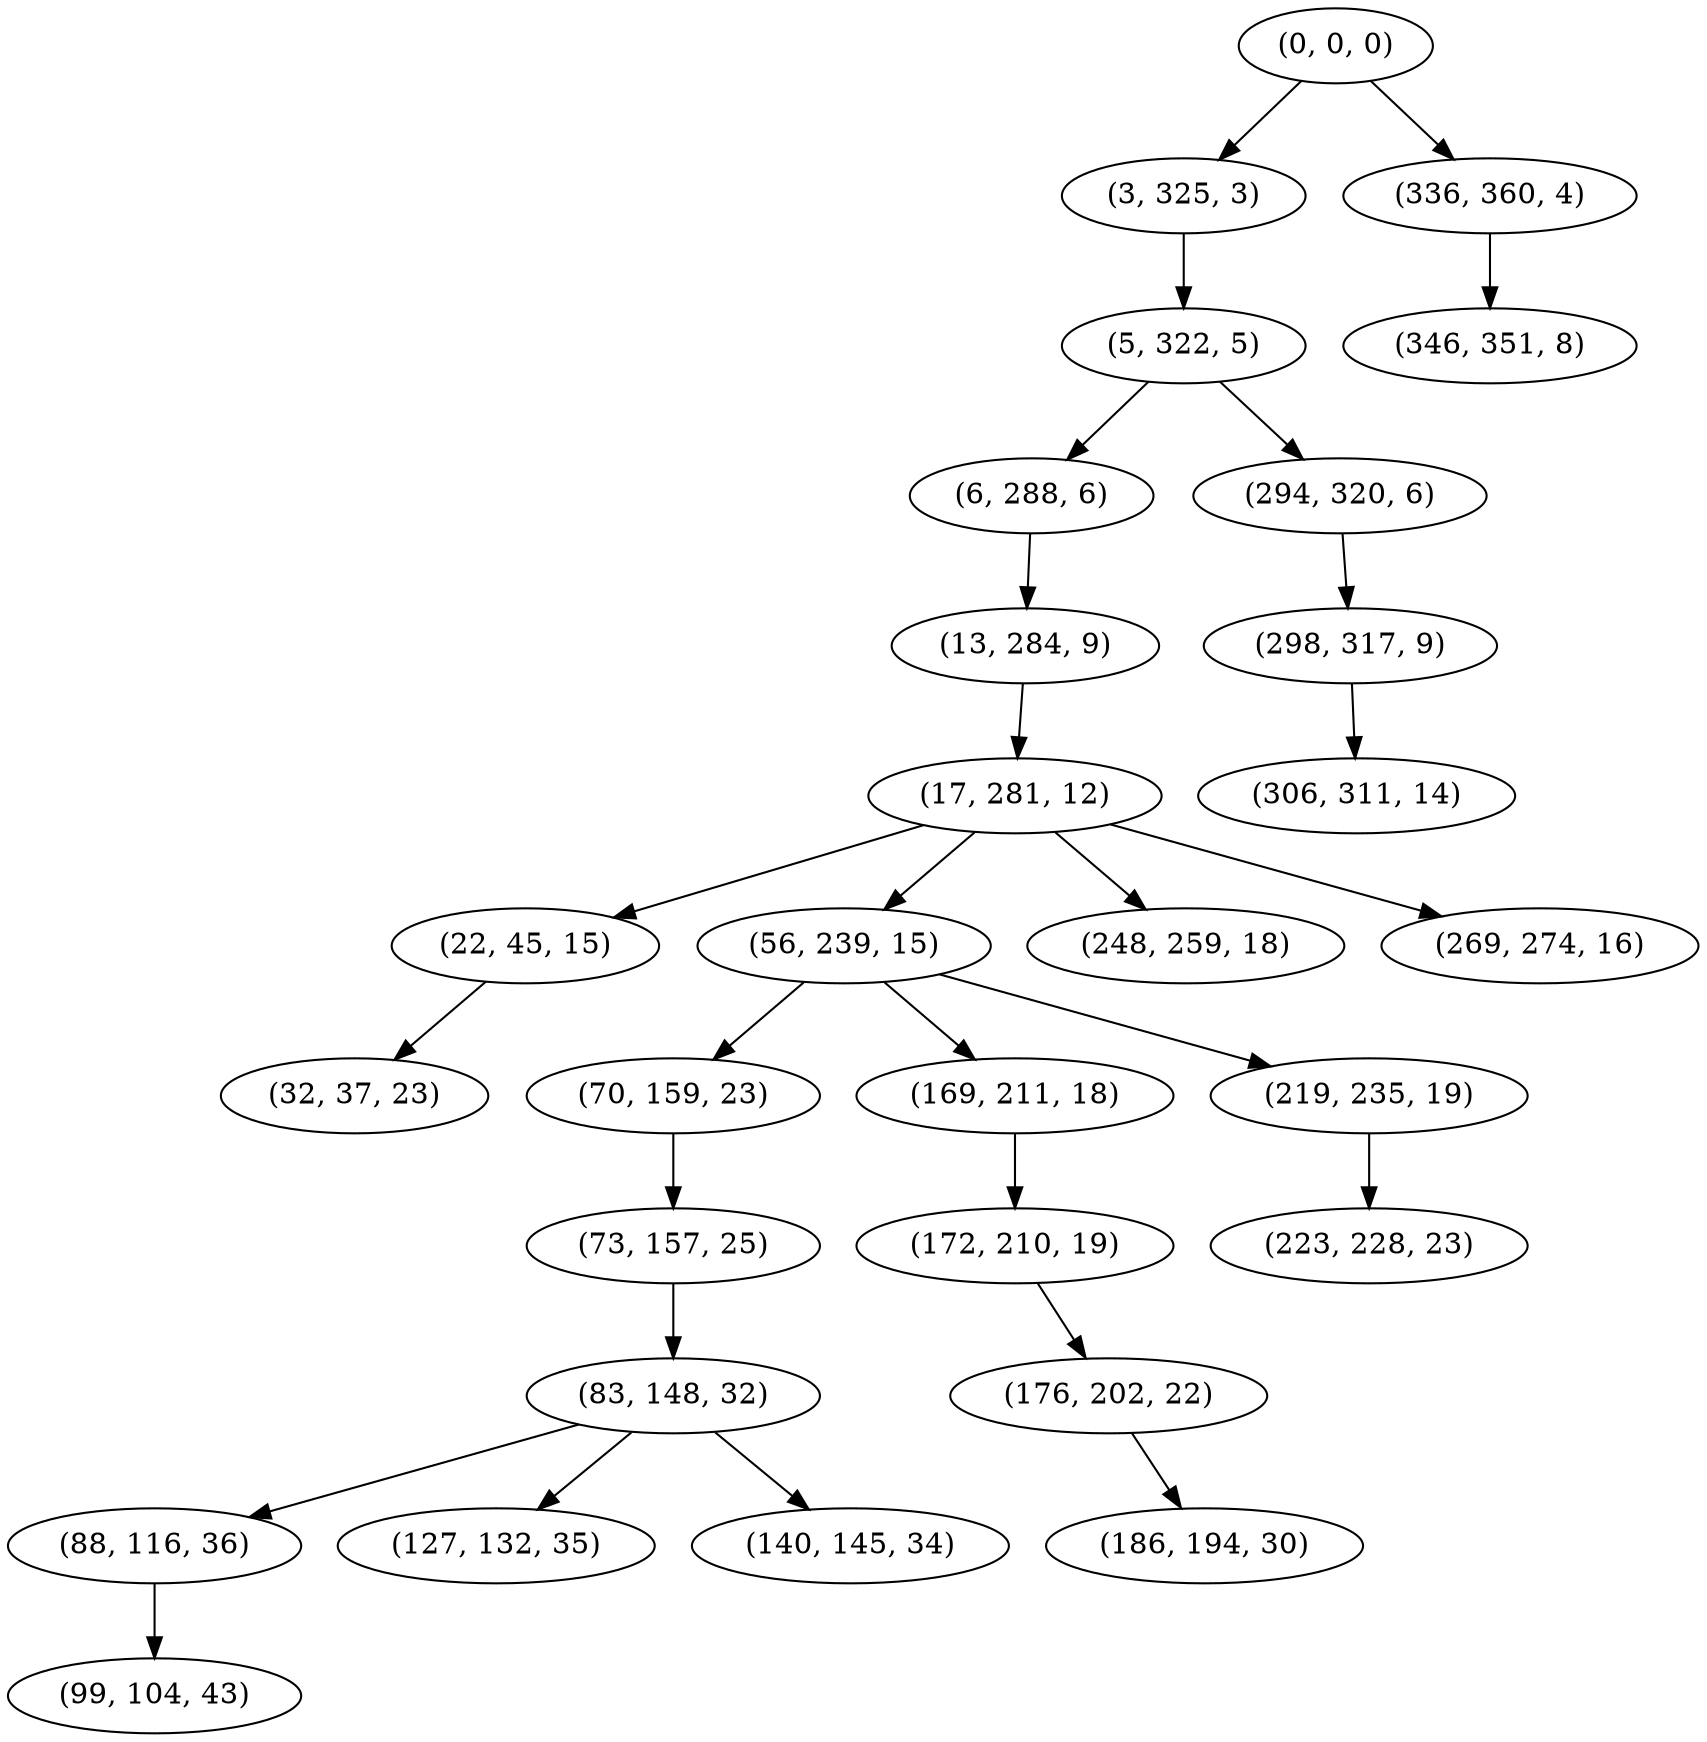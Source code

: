 digraph tree {
    "(0, 0, 0)";
    "(3, 325, 3)";
    "(5, 322, 5)";
    "(6, 288, 6)";
    "(13, 284, 9)";
    "(17, 281, 12)";
    "(22, 45, 15)";
    "(32, 37, 23)";
    "(56, 239, 15)";
    "(70, 159, 23)";
    "(73, 157, 25)";
    "(83, 148, 32)";
    "(88, 116, 36)";
    "(99, 104, 43)";
    "(127, 132, 35)";
    "(140, 145, 34)";
    "(169, 211, 18)";
    "(172, 210, 19)";
    "(176, 202, 22)";
    "(186, 194, 30)";
    "(219, 235, 19)";
    "(223, 228, 23)";
    "(248, 259, 18)";
    "(269, 274, 16)";
    "(294, 320, 6)";
    "(298, 317, 9)";
    "(306, 311, 14)";
    "(336, 360, 4)";
    "(346, 351, 8)";
    "(0, 0, 0)" -> "(3, 325, 3)";
    "(0, 0, 0)" -> "(336, 360, 4)";
    "(3, 325, 3)" -> "(5, 322, 5)";
    "(5, 322, 5)" -> "(6, 288, 6)";
    "(5, 322, 5)" -> "(294, 320, 6)";
    "(6, 288, 6)" -> "(13, 284, 9)";
    "(13, 284, 9)" -> "(17, 281, 12)";
    "(17, 281, 12)" -> "(22, 45, 15)";
    "(17, 281, 12)" -> "(56, 239, 15)";
    "(17, 281, 12)" -> "(248, 259, 18)";
    "(17, 281, 12)" -> "(269, 274, 16)";
    "(22, 45, 15)" -> "(32, 37, 23)";
    "(56, 239, 15)" -> "(70, 159, 23)";
    "(56, 239, 15)" -> "(169, 211, 18)";
    "(56, 239, 15)" -> "(219, 235, 19)";
    "(70, 159, 23)" -> "(73, 157, 25)";
    "(73, 157, 25)" -> "(83, 148, 32)";
    "(83, 148, 32)" -> "(88, 116, 36)";
    "(83, 148, 32)" -> "(127, 132, 35)";
    "(83, 148, 32)" -> "(140, 145, 34)";
    "(88, 116, 36)" -> "(99, 104, 43)";
    "(169, 211, 18)" -> "(172, 210, 19)";
    "(172, 210, 19)" -> "(176, 202, 22)";
    "(176, 202, 22)" -> "(186, 194, 30)";
    "(219, 235, 19)" -> "(223, 228, 23)";
    "(294, 320, 6)" -> "(298, 317, 9)";
    "(298, 317, 9)" -> "(306, 311, 14)";
    "(336, 360, 4)" -> "(346, 351, 8)";
}
